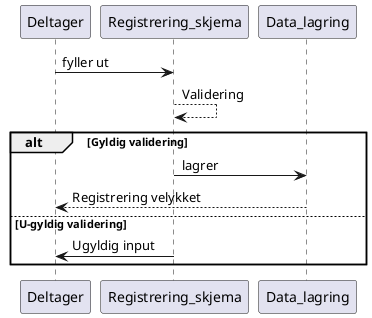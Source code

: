 @startuml
Deltager -> Registrering_skjema: fyller ut
Registrering_skjema --> Registrering_skjema: Validering
alt Gyldig validering
Registrering_skjema -> Data_lagring: lagrer
Data_lagring --> Deltager: Registrering velykket
else U-gyldig validering
Registrering_skjema -> Deltager: Ugyldig input
end
@enduml